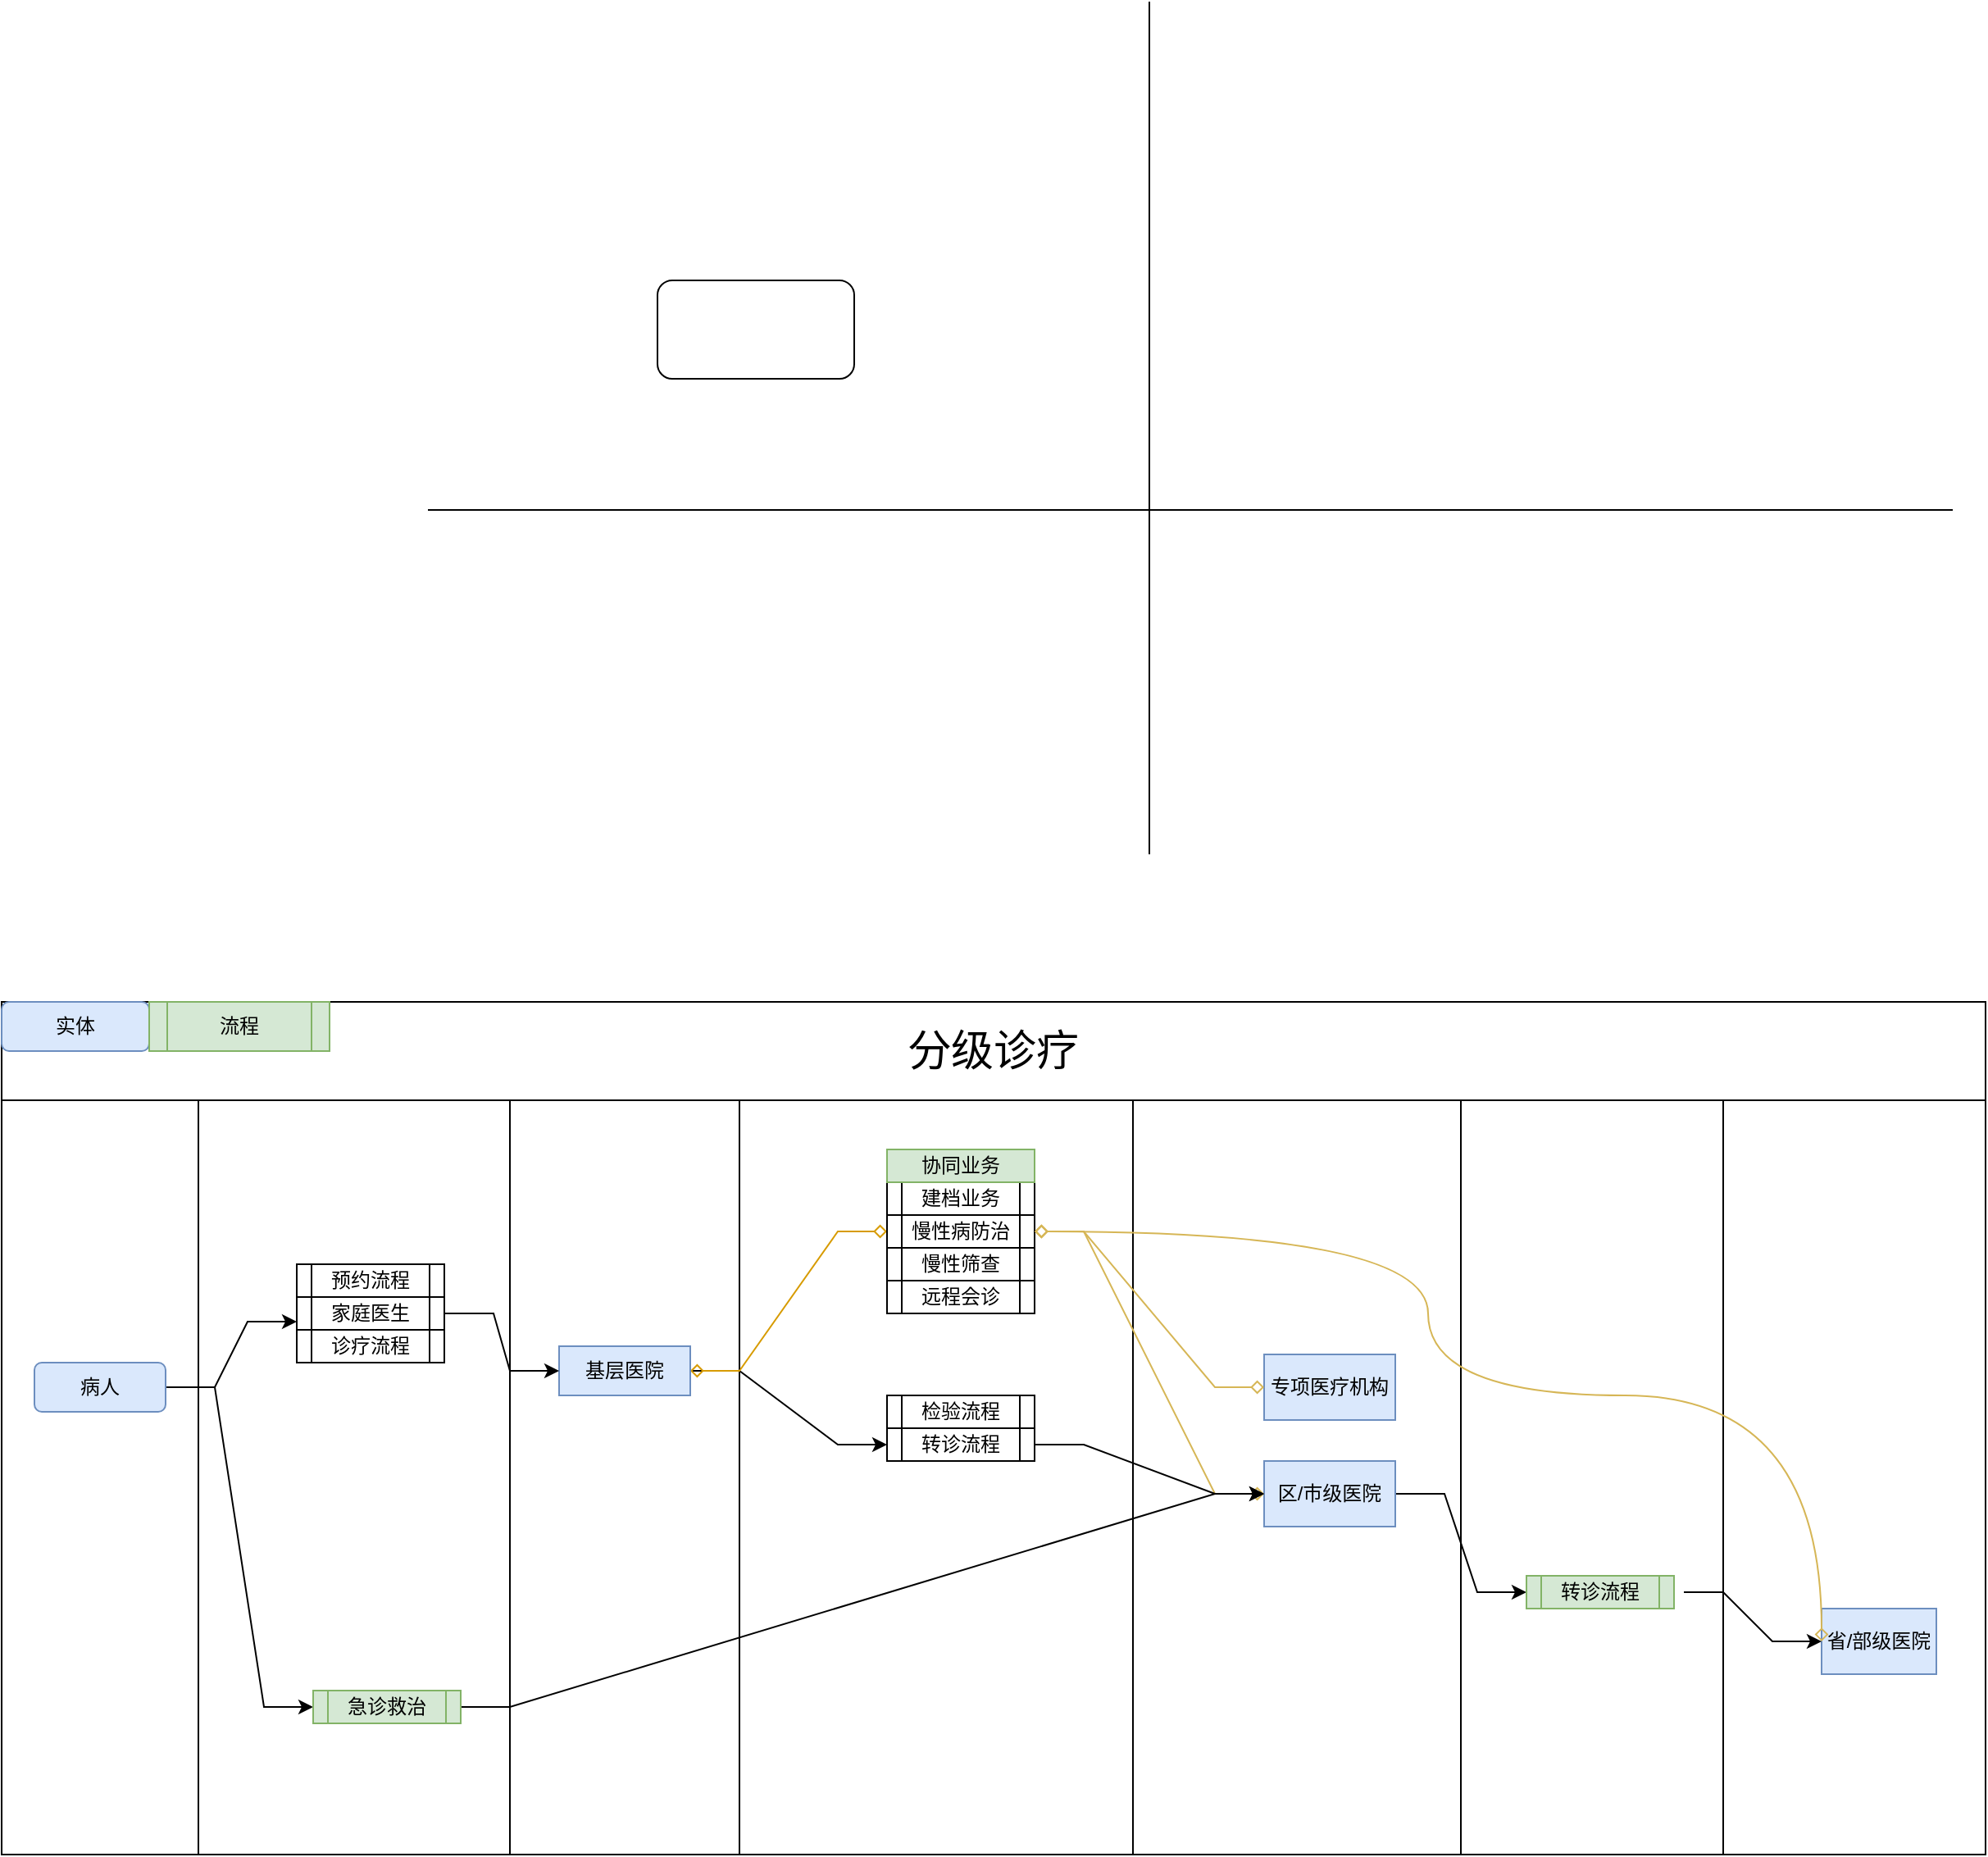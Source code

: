 <mxfile version="12.6.5" type="github" pages="2">
  <diagram id="prtHgNgQTEPvFCAcTncT" name="流程图">
    <mxGraphModel dx="1478" dy="380" grid="1" gridSize="10" guides="1" tooltips="1" connect="1" arrows="1" fold="1" page="1" pageScale="1" pageWidth="827" pageHeight="1169" math="0" shadow="0">
      <root>
        <mxCell id="0"/>
        <mxCell id="1" parent="0"/>
        <mxCell id="wKbyVIzsQiCnR4fuRm6c-66" value="" style="rounded=0;whiteSpace=wrap;html=1;" parent="1" vertex="1">
          <mxGeometry x="970" y="670" width="160" height="470" as="geometry"/>
        </mxCell>
        <mxCell id="wKbyVIzsQiCnR4fuRm6c-65" value="" style="rounded=0;whiteSpace=wrap;html=1;" parent="1" vertex="1">
          <mxGeometry x="810" y="670" width="160" height="470" as="geometry"/>
        </mxCell>
        <mxCell id="wKbyVIzsQiCnR4fuRm6c-64" value="" style="rounded=0;whiteSpace=wrap;html=1;" parent="1" vertex="1">
          <mxGeometry x="610" y="670" width="200" height="470" as="geometry"/>
        </mxCell>
        <mxCell id="wKbyVIzsQiCnR4fuRm6c-63" value="" style="rounded=0;whiteSpace=wrap;html=1;" parent="1" vertex="1">
          <mxGeometry x="370" y="670" width="240" height="470" as="geometry"/>
        </mxCell>
        <mxCell id="wKbyVIzsQiCnR4fuRm6c-62" value="" style="rounded=0;whiteSpace=wrap;html=1;" parent="1" vertex="1">
          <mxGeometry x="230" y="670" width="140" height="470" as="geometry"/>
        </mxCell>
        <mxCell id="wKbyVIzsQiCnR4fuRm6c-61" value="" style="rounded=0;whiteSpace=wrap;html=1;" parent="1" vertex="1">
          <mxGeometry x="40" y="670" width="190" height="470" as="geometry"/>
        </mxCell>
        <mxCell id="wKbyVIzsQiCnR4fuRm6c-60" value="" style="rounded=0;whiteSpace=wrap;html=1;" parent="1" vertex="1">
          <mxGeometry x="-80" y="670" width="120" height="470" as="geometry"/>
        </mxCell>
        <mxCell id="wKbyVIzsQiCnR4fuRm6c-18" style="edgeStyle=entityRelationEdgeStyle;rounded=0;orthogonalLoop=1;jettySize=auto;html=1;exitX=1;exitY=0.5;exitDx=0;exitDy=0;endSize=6;entryX=0;entryY=0.75;entryDx=0;entryDy=0;" parent="1" source="wKbyVIzsQiCnR4fuRm6c-2" target="wKbyVIzsQiCnR4fuRm6c-23" edge="1">
          <mxGeometry relative="1" as="geometry">
            <mxPoint x="98" y="788" as="targetPoint"/>
          </mxGeometry>
        </mxCell>
        <mxCell id="wKbyVIzsQiCnR4fuRm6c-49" style="edgeStyle=entityRelationEdgeStyle;rounded=0;comic=0;orthogonalLoop=1;jettySize=auto;html=1;entryX=0;entryY=0.5;entryDx=0;entryDy=0;startArrow=none;startFill=0;sourcePerimeterSpacing=6;endSize=6;targetPerimeterSpacing=6;strokeColor=#000000;" parent="1" source="wKbyVIzsQiCnR4fuRm6c-2" target="wKbyVIzsQiCnR4fuRm6c-48" edge="1">
          <mxGeometry relative="1" as="geometry"/>
        </mxCell>
        <mxCell id="wKbyVIzsQiCnR4fuRm6c-2" value="病人" style="rounded=1;whiteSpace=wrap;html=1;fillColor=#dae8fc;strokeColor=#6c8ebf;" parent="1" vertex="1">
          <mxGeometry x="-60" y="840" width="80" height="30" as="geometry"/>
        </mxCell>
        <mxCell id="wKbyVIzsQiCnR4fuRm6c-11" style="edgeStyle=entityRelationEdgeStyle;rounded=0;orthogonalLoop=1;jettySize=auto;html=1;entryX=0;entryY=0.5;entryDx=0;entryDy=0;" parent="1" source="wKbyVIzsQiCnR4fuRm6c-3" target="wKbyVIzsQiCnR4fuRm6c-41" edge="1">
          <mxGeometry relative="1" as="geometry"/>
        </mxCell>
        <mxCell id="wKbyVIzsQiCnR4fuRm6c-14" style="edgeStyle=entityRelationEdgeStyle;rounded=0;orthogonalLoop=1;jettySize=auto;html=1;entryX=0;entryY=0.5;entryDx=0;entryDy=0;fillColor=#ffe6cc;strokeColor=#d79b00;startArrow=diamond;startFill=0;endArrow=diamond;endFill=0;" parent="1" source="wKbyVIzsQiCnR4fuRm6c-3" target="wKbyVIzsQiCnR4fuRm6c-44" edge="1">
          <mxGeometry relative="1" as="geometry">
            <mxPoint x="440" y="780" as="targetPoint"/>
          </mxGeometry>
        </mxCell>
        <mxCell id="wKbyVIzsQiCnR4fuRm6c-3" value="基层医院" style="rounded=0;whiteSpace=wrap;html=1;fillColor=#dae8fc;strokeColor=#6c8ebf;" parent="1" vertex="1">
          <mxGeometry x="260" y="830" width="80" height="30" as="geometry"/>
        </mxCell>
        <mxCell id="wKbyVIzsQiCnR4fuRm6c-53" style="edgeStyle=entityRelationEdgeStyle;rounded=0;comic=0;orthogonalLoop=1;jettySize=auto;html=1;entryX=0;entryY=0.5;entryDx=0;entryDy=0;startArrow=none;startFill=0;sourcePerimeterSpacing=6;endSize=6;targetPerimeterSpacing=6;strokeColor=#000000;exitX=1;exitY=0.5;exitDx=0;exitDy=0;" parent="1" source="wKbyVIzsQiCnR4fuRm6c-5" target="wKbyVIzsQiCnR4fuRm6c-52" edge="1">
          <mxGeometry relative="1" as="geometry"/>
        </mxCell>
        <mxCell id="wKbyVIzsQiCnR4fuRm6c-5" value="区/市级医院" style="rounded=0;whiteSpace=wrap;html=1;fillColor=#dae8fc;strokeColor=#6c8ebf;" parent="1" vertex="1">
          <mxGeometry x="690" y="900" width="80" height="40" as="geometry"/>
        </mxCell>
        <mxCell id="wKbyVIzsQiCnR4fuRm6c-7" value="省/部级医院" style="rounded=0;whiteSpace=wrap;html=1;fillColor=#dae8fc;strokeColor=#6c8ebf;" parent="1" vertex="1">
          <mxGeometry x="1030" y="990" width="70" height="40" as="geometry"/>
        </mxCell>
        <mxCell id="wKbyVIzsQiCnR4fuRm6c-9" value="专项医疗机构" style="rounded=0;whiteSpace=wrap;html=1;fillColor=#dae8fc;strokeColor=#6c8ebf;" parent="1" vertex="1">
          <mxGeometry x="690" y="835" width="80" height="40" as="geometry"/>
        </mxCell>
        <mxCell id="wKbyVIzsQiCnR4fuRm6c-47" style="edgeStyle=entityRelationEdgeStyle;rounded=0;orthogonalLoop=1;jettySize=auto;html=1;entryX=0;entryY=0.5;entryDx=0;entryDy=0;endSize=6;strokeColor=#d6b656;targetPerimeterSpacing=6;sourcePerimeterSpacing=6;comic=0;startArrow=diamond;startFill=0;fillColor=#fff2cc;endArrow=diamond;endFill=0;" parent="1" target="wKbyVIzsQiCnR4fuRm6c-5" edge="1">
          <mxGeometry relative="1" as="geometry">
            <mxPoint x="550" y="760" as="sourcePoint"/>
          </mxGeometry>
        </mxCell>
        <mxCell id="wKbyVIzsQiCnR4fuRm6c-16" style="edgeStyle=entityRelationEdgeStyle;rounded=0;orthogonalLoop=1;jettySize=auto;html=1;endSize=6;exitX=1;exitY=0.5;exitDx=0;exitDy=0;" parent="1" source="wKbyVIzsQiCnR4fuRm6c-41" target="wKbyVIzsQiCnR4fuRm6c-5" edge="1">
          <mxGeometry relative="1" as="geometry"/>
        </mxCell>
        <mxCell id="wKbyVIzsQiCnR4fuRm6c-15" value="&lt;span style=&quot;white-space: normal&quot;&gt;检验流程&lt;/span&gt;&lt;br style=&quot;white-space: normal&quot;&gt;" style="shape=process;whiteSpace=wrap;html=1;backgroundOutline=1;" parent="1" vertex="1">
          <mxGeometry x="460" y="860" width="90" height="20" as="geometry"/>
        </mxCell>
        <mxCell id="wKbyVIzsQiCnR4fuRm6c-19" style="edgeStyle=entityRelationEdgeStyle;rounded=0;orthogonalLoop=1;jettySize=auto;html=1;entryX=0;entryY=0.5;entryDx=0;entryDy=0;endSize=6;exitX=1;exitY=0.5;exitDx=0;exitDy=0;" parent="1" source="wKbyVIzsQiCnR4fuRm6c-23" target="wKbyVIzsQiCnR4fuRm6c-3" edge="1">
          <mxGeometry relative="1" as="geometry">
            <mxPoint x="190" y="790" as="sourcePoint"/>
          </mxGeometry>
        </mxCell>
        <mxCell id="wKbyVIzsQiCnR4fuRm6c-22" value="预约流程&lt;br&gt;" style="shape=process;whiteSpace=wrap;html=1;backgroundOutline=1;" parent="1" vertex="1">
          <mxGeometry x="100" y="780" width="90" height="20" as="geometry"/>
        </mxCell>
        <mxCell id="wKbyVIzsQiCnR4fuRm6c-23" value="家庭医生" style="shape=process;whiteSpace=wrap;html=1;backgroundOutline=1;" parent="1" vertex="1">
          <mxGeometry x="100" y="800" width="90" height="20" as="geometry"/>
        </mxCell>
        <mxCell id="wKbyVIzsQiCnR4fuRm6c-24" value="诊疗流程" style="shape=process;whiteSpace=wrap;html=1;backgroundOutline=1;" parent="1" vertex="1">
          <mxGeometry x="100" y="820" width="90" height="20" as="geometry"/>
        </mxCell>
        <mxCell id="wKbyVIzsQiCnR4fuRm6c-25" value="建档业务" style="shape=process;whiteSpace=wrap;html=1;backgroundOutline=1;" parent="1" vertex="1">
          <mxGeometry x="460" y="730" width="90" height="20" as="geometry"/>
        </mxCell>
        <mxCell id="wKbyVIzsQiCnR4fuRm6c-29" value="远程会诊" style="shape=process;whiteSpace=wrap;html=1;backgroundOutline=1;" parent="1" vertex="1">
          <mxGeometry x="460" y="790" width="90" height="20" as="geometry"/>
        </mxCell>
        <mxCell id="wKbyVIzsQiCnR4fuRm6c-41" value="转诊流程" style="shape=process;whiteSpace=wrap;html=1;backgroundOutline=1;" parent="1" vertex="1">
          <mxGeometry x="460" y="880" width="90" height="20" as="geometry"/>
        </mxCell>
        <mxCell id="wKbyVIzsQiCnR4fuRm6c-44" value="慢性病防治" style="shape=process;whiteSpace=wrap;html=1;backgroundOutline=1;" parent="1" vertex="1">
          <mxGeometry x="460" y="750" width="90" height="20" as="geometry"/>
        </mxCell>
        <mxCell id="wKbyVIzsQiCnR4fuRm6c-45" value="慢性筛查" style="shape=process;whiteSpace=wrap;html=1;backgroundOutline=1;" parent="1" vertex="1">
          <mxGeometry x="460" y="770" width="90" height="20" as="geometry"/>
        </mxCell>
        <mxCell id="wKbyVIzsQiCnR4fuRm6c-50" style="edgeStyle=entityRelationEdgeStyle;rounded=0;comic=0;orthogonalLoop=1;jettySize=auto;html=1;entryX=0;entryY=0.5;entryDx=0;entryDy=0;startArrow=none;startFill=0;sourcePerimeterSpacing=6;endSize=6;targetPerimeterSpacing=6;strokeColor=#000000;exitX=1;exitY=0.5;exitDx=0;exitDy=0;" parent="1" source="wKbyVIzsQiCnR4fuRm6c-48" target="wKbyVIzsQiCnR4fuRm6c-5" edge="1">
          <mxGeometry relative="1" as="geometry"/>
        </mxCell>
        <mxCell id="wKbyVIzsQiCnR4fuRm6c-48" value="急诊救治" style="shape=process;whiteSpace=wrap;html=1;backgroundOutline=1;fillColor=#d5e8d4;strokeColor=#82b366;" parent="1" vertex="1">
          <mxGeometry x="110" y="1040" width="90" height="20" as="geometry"/>
        </mxCell>
        <mxCell id="wKbyVIzsQiCnR4fuRm6c-51" style="edgeStyle=entityRelationEdgeStyle;rounded=0;orthogonalLoop=1;jettySize=auto;html=1;entryX=0;entryY=0.5;entryDx=0;entryDy=0;endSize=6;strokeColor=#d6b656;targetPerimeterSpacing=6;sourcePerimeterSpacing=6;comic=0;startArrow=diamond;startFill=0;fillColor=#fff2cc;exitX=1;exitY=0.5;exitDx=0;exitDy=0;endArrow=diamond;endFill=0;" parent="1" source="wKbyVIzsQiCnR4fuRm6c-44" target="wKbyVIzsQiCnR4fuRm6c-9" edge="1">
          <mxGeometry relative="1" as="geometry">
            <mxPoint x="560" y="760" as="sourcePoint"/>
            <mxPoint x="705" y="930" as="targetPoint"/>
          </mxGeometry>
        </mxCell>
        <mxCell id="wKbyVIzsQiCnR4fuRm6c-54" style="edgeStyle=entityRelationEdgeStyle;rounded=0;comic=0;orthogonalLoop=1;jettySize=auto;html=1;entryX=0;entryY=0.5;entryDx=0;entryDy=0;startArrow=none;startFill=0;sourcePerimeterSpacing=6;endSize=6;targetPerimeterSpacing=6;strokeColor=#000000;" parent="1" source="wKbyVIzsQiCnR4fuRm6c-52" target="wKbyVIzsQiCnR4fuRm6c-7" edge="1">
          <mxGeometry relative="1" as="geometry"/>
        </mxCell>
        <mxCell id="wKbyVIzsQiCnR4fuRm6c-52" value="转诊流程" style="shape=process;whiteSpace=wrap;html=1;backgroundOutline=1;fillColor=#d5e8d4;strokeColor=#82b366;" parent="1" vertex="1">
          <mxGeometry x="850.0" y="970" width="90" height="20" as="geometry"/>
        </mxCell>
        <mxCell id="wKbyVIzsQiCnR4fuRm6c-55" value="协同业务" style="rounded=0;whiteSpace=wrap;html=1;fillColor=#d5e8d4;strokeColor=#82b366;" parent="1" vertex="1">
          <mxGeometry x="460" y="710" width="90" height="20" as="geometry"/>
        </mxCell>
        <mxCell id="wKbyVIzsQiCnR4fuRm6c-67" style="edgeStyle=orthogonalEdgeStyle;rounded=0;orthogonalLoop=1;jettySize=auto;html=1;entryX=0;entryY=0.5;entryDx=0;entryDy=0;endSize=6;strokeColor=#d6b656;targetPerimeterSpacing=6;sourcePerimeterSpacing=6;comic=0;startArrow=diamond;startFill=0;fillColor=#fff2cc;exitX=1;exitY=0.5;exitDx=0;exitDy=0;endArrow=diamond;endFill=0;elbow=vertical;curved=1;" parent="1" source="wKbyVIzsQiCnR4fuRm6c-44" target="wKbyVIzsQiCnR4fuRm6c-7" edge="1">
          <mxGeometry relative="1" as="geometry">
            <mxPoint x="560" y="770" as="sourcePoint"/>
            <mxPoint x="700" y="865" as="targetPoint"/>
            <Array as="points">
              <mxPoint x="790" y="760"/>
              <mxPoint x="790" y="860"/>
              <mxPoint x="1030" y="860"/>
            </Array>
          </mxGeometry>
        </mxCell>
        <mxCell id="oGly3HQriLXUBdCXG-YW-2" value="&lt;font style=&quot;font-size: 26px&quot;&gt;分级诊疗&lt;/font&gt;" style="rounded=0;whiteSpace=wrap;html=1;" parent="1" vertex="1">
          <mxGeometry x="-80" y="620" width="1210" height="60" as="geometry"/>
        </mxCell>
        <mxCell id="oGly3HQriLXUBdCXG-YW-3" value="实体" style="rounded=1;whiteSpace=wrap;html=1;fillColor=#dae8fc;strokeColor=#6c8ebf;" parent="1" vertex="1">
          <mxGeometry x="-80" y="620" width="90" height="30" as="geometry"/>
        </mxCell>
        <mxCell id="oGly3HQriLXUBdCXG-YW-4" value="流程" style="shape=process;whiteSpace=wrap;html=1;backgroundOutline=1;fillColor=#d5e8d4;strokeColor=#82b366;" parent="1" vertex="1">
          <mxGeometry x="10" y="620" width="110" height="30" as="geometry"/>
        </mxCell>
        <mxCell id="oGly3HQriLXUBdCXG-YW-6" value="" style="endArrow=none;html=1;" parent="1" edge="1">
          <mxGeometry width="50" height="50" relative="1" as="geometry">
            <mxPoint x="180" y="320" as="sourcePoint"/>
            <mxPoint x="1110" y="320" as="targetPoint"/>
          </mxGeometry>
        </mxCell>
        <mxCell id="oGly3HQriLXUBdCXG-YW-7" value="" style="endArrow=none;html=1;" parent="1" edge="1">
          <mxGeometry width="50" height="50" relative="1" as="geometry">
            <mxPoint x="620" y="530" as="sourcePoint"/>
            <mxPoint x="620" y="10" as="targetPoint"/>
          </mxGeometry>
        </mxCell>
        <mxCell id="oGly3HQriLXUBdCXG-YW-8" value="" style="rounded=1;whiteSpace=wrap;html=1;" parent="1" vertex="1">
          <mxGeometry x="320" y="180" width="120" height="60" as="geometry"/>
        </mxCell>
      </root>
    </mxGraphModel>
  </diagram>
  <diagram id="vnLtnP6AXCgvTba3pYJE" name="数据规范梳理">
    <mxGraphModel dx="2251" dy="714" grid="1" gridSize="10" guides="1" tooltips="1" connect="1" arrows="1" fold="1" page="1" pageScale="1" pageWidth="827" pageHeight="1169" math="0" shadow="0">
      <root>
        <mxCell id="KogLLJCcUKu03Zdxu1c2-0"/>
        <mxCell id="KogLLJCcUKu03Zdxu1c2-1" parent="KogLLJCcUKu03Zdxu1c2-0"/>
        <mxCell id="QynRcSKPo6_Hihe-5Z06-57" value="" style="rounded=0;whiteSpace=wrap;html=1;" vertex="1" parent="KogLLJCcUKu03Zdxu1c2-1">
          <mxGeometry x="530" y="10" width="2260" height="630" as="geometry"/>
        </mxCell>
        <mxCell id="QynRcSKPo6_Hihe-5Z06-108" style="edgeStyle=orthogonalEdgeStyle;rounded=0;orthogonalLoop=1;jettySize=auto;html=1;entryX=0.5;entryY=1;entryDx=0;entryDy=0;startArrow=none;startFill=0;endArrow=classic;endFill=1;exitX=0;exitY=0.5;exitDx=0;exitDy=0;" edge="1" parent="KogLLJCcUKu03Zdxu1c2-1" source="QynRcSKPo6_Hihe-5Z06-103" target="QynRcSKPo6_Hihe-5Z06-55">
          <mxGeometry relative="1" as="geometry">
            <Array as="points">
              <mxPoint x="515" y="939"/>
            </Array>
          </mxGeometry>
        </mxCell>
        <mxCell id="QynRcSKPo6_Hihe-5Z06-103" value="" style="rounded=0;whiteSpace=wrap;html=1;" vertex="1" parent="KogLLJCcUKu03Zdxu1c2-1">
          <mxGeometry x="760" y="709" width="1260" height="461" as="geometry"/>
        </mxCell>
        <mxCell id="TMiB85IYn3Cq02z53IZ_-5" value="" style="rounded=0;whiteSpace=wrap;html=1;fillColor=#ffcccc;strokeColor=#36393d;" parent="KogLLJCcUKu03Zdxu1c2-1" vertex="1">
          <mxGeometry x="1633.32" y="237.5" width="205" height="375" as="geometry"/>
        </mxCell>
        <mxCell id="TMiB85IYn3Cq02z53IZ_-2" value="" style="rounded=0;whiteSpace=wrap;html=1;fillColor=#ffcc99;strokeColor=#36393d;" parent="KogLLJCcUKu03Zdxu1c2-1" vertex="1">
          <mxGeometry x="28.29" y="155" width="471.71" height="486.25" as="geometry"/>
        </mxCell>
        <mxCell id="QynRcSKPo6_Hihe-5Z06-105" style="edgeStyle=entityRelationEdgeStyle;rounded=0;orthogonalLoop=1;jettySize=auto;html=1;entryX=0;entryY=0;entryDx=0;entryDy=52;entryPerimeter=0;startArrow=none;startFill=0;endArrow=classic;endFill=1;" edge="1" parent="KogLLJCcUKu03Zdxu1c2-1" source="KogLLJCcUKu03Zdxu1c2-2" target="8esMmhj8SaBt95nu7NH5-12">
          <mxGeometry relative="1" as="geometry"/>
        </mxCell>
        <mxCell id="QynRcSKPo6_Hihe-5Z06-106" style="edgeStyle=entityRelationEdgeStyle;rounded=0;orthogonalLoop=1;jettySize=auto;html=1;entryX=0;entryY=0;entryDx=0;entryDy=71;entryPerimeter=0;startArrow=none;startFill=0;endArrow=classic;endFill=1;" edge="1" parent="KogLLJCcUKu03Zdxu1c2-1" source="KogLLJCcUKu03Zdxu1c2-2" target="8esMmhj8SaBt95nu7NH5-15">
          <mxGeometry relative="1" as="geometry"/>
        </mxCell>
        <mxCell id="KogLLJCcUKu03Zdxu1c2-2" value="&lt;font style=&quot;font-size: 18px&quot;&gt;卫生信息共享编制规范&lt;br&gt;&lt;span style=&quot;text-align: left ; white-space: nowrap&quot;&gt;WS/T 482 - 2016&lt;/span&gt;&lt;/font&gt;" style="rounded=0;whiteSpace=wrap;html=1;fillColor=#ffcc99;strokeColor=#36393d;" parent="KogLLJCcUKu03Zdxu1c2-1" vertex="1">
          <mxGeometry x="1430" y="370" width="150" height="82.5" as="geometry"/>
        </mxCell>
        <mxCell id="8esMmhj8SaBt95nu7NH5-0" value="卫生信息数据元标准化规则&lt;br&gt;&lt;br&gt;WS/T 303-2009&lt;br&gt;" style="rounded=0;whiteSpace=wrap;html=1;fillColor=#cdeb8b;strokeColor=#36393d;" parent="KogLLJCcUKu03Zdxu1c2-1" vertex="1">
          <mxGeometry x="70" y="326.25" width="150" height="80" as="geometry"/>
        </mxCell>
        <mxCell id="8esMmhj8SaBt95nu7NH5-3" value="卫生信息数据模式描述指南&lt;br&gt;&lt;br&gt;WS/T 304-2009&lt;br&gt;" style="rounded=0;whiteSpace=wrap;html=1;fillColor=#cdeb8b;strokeColor=#36393d;" parent="KogLLJCcUKu03Zdxu1c2-1" vertex="1">
          <mxGeometry x="70" y="526.25" width="150" height="80" as="geometry"/>
        </mxCell>
        <mxCell id="8esMmhj8SaBt95nu7NH5-4" value="卫生信息数据集元数据规范&lt;br&gt;&lt;br&gt;WS/T 305-2009" style="rounded=0;whiteSpace=wrap;html=1;fillColor=#cdeb8b;strokeColor=#36393d;" parent="KogLLJCcUKu03Zdxu1c2-1" vertex="1">
          <mxGeometry x="70" y="223.75" width="147.5" height="80" as="geometry"/>
        </mxCell>
        <mxCell id="t-dbLPMyQyexl6xu1qoX-2" style="edgeStyle=entityRelationEdgeStyle;rounded=0;orthogonalLoop=1;jettySize=auto;html=1;" parent="KogLLJCcUKu03Zdxu1c2-1" source="8esMmhj8SaBt95nu7NH5-7" target="eCRVZmUIHYqlQB4n_LCs-17" edge="1">
          <mxGeometry relative="1" as="geometry"/>
        </mxCell>
        <mxCell id="t-dbLPMyQyexl6xu1qoX-3" style="edgeStyle=entityRelationEdgeStyle;rounded=0;orthogonalLoop=1;jettySize=auto;html=1;entryX=0;entryY=0;entryDx=0;entryDy=52;entryPerimeter=0;" parent="KogLLJCcUKu03Zdxu1c2-1" source="8esMmhj8SaBt95nu7NH5-7" target="eCRVZmUIHYqlQB4n_LCs-16" edge="1">
          <mxGeometry relative="1" as="geometry"/>
        </mxCell>
        <mxCell id="t-dbLPMyQyexl6xu1qoX-4" style="edgeStyle=entityRelationEdgeStyle;rounded=0;orthogonalLoop=1;jettySize=auto;html=1;entryX=0;entryY=0;entryDx=0;entryDy=52;entryPerimeter=0;" parent="KogLLJCcUKu03Zdxu1c2-1" source="8esMmhj8SaBt95nu7NH5-7" target="eCRVZmUIHYqlQB4n_LCs-15" edge="1">
          <mxGeometry relative="1" as="geometry"/>
        </mxCell>
        <mxCell id="t-dbLPMyQyexl6xu1qoX-5" style="edgeStyle=entityRelationEdgeStyle;rounded=0;orthogonalLoop=1;jettySize=auto;html=1;entryX=0;entryY=0;entryDx=0;entryDy=52;entryPerimeter=0;" parent="KogLLJCcUKu03Zdxu1c2-1" source="8esMmhj8SaBt95nu7NH5-7" target="eCRVZmUIHYqlQB4n_LCs-14" edge="1">
          <mxGeometry relative="1" as="geometry"/>
        </mxCell>
        <mxCell id="t-dbLPMyQyexl6xu1qoX-7" style="edgeStyle=entityRelationEdgeStyle;rounded=0;orthogonalLoop=1;jettySize=auto;html=1;entryX=0;entryY=0;entryDx=0;entryDy=52;entryPerimeter=0;" parent="KogLLJCcUKu03Zdxu1c2-1" source="8esMmhj8SaBt95nu7NH5-7" target="8esMmhj8SaBt95nu7NH5-14" edge="1">
          <mxGeometry relative="1" as="geometry"/>
        </mxCell>
        <mxCell id="t-dbLPMyQyexl6xu1qoX-8" style="edgeStyle=entityRelationEdgeStyle;rounded=0;orthogonalLoop=1;jettySize=auto;html=1;entryX=0;entryY=0;entryDx=0;entryDy=52;entryPerimeter=0;" parent="KogLLJCcUKu03Zdxu1c2-1" source="8esMmhj8SaBt95nu7NH5-7" target="8esMmhj8SaBt95nu7NH5-13" edge="1">
          <mxGeometry relative="1" as="geometry"/>
        </mxCell>
        <mxCell id="t-dbLPMyQyexl6xu1qoX-9" style="edgeStyle=entityRelationEdgeStyle;rounded=0;orthogonalLoop=1;jettySize=auto;html=1;entryX=0;entryY=0;entryDx=0;entryDy=52;entryPerimeter=0;" parent="KogLLJCcUKu03Zdxu1c2-1" source="8esMmhj8SaBt95nu7NH5-7" target="eCRVZmUIHYqlQB4n_LCs-19" edge="1">
          <mxGeometry relative="1" as="geometry"/>
        </mxCell>
        <mxCell id="QynRcSKPo6_Hihe-5Z06-92" style="edgeStyle=entityRelationEdgeStyle;rounded=0;orthogonalLoop=1;jettySize=auto;html=1;" edge="1" parent="KogLLJCcUKu03Zdxu1c2-1" source="8esMmhj8SaBt95nu7NH5-7" target="eCRVZmUIHYqlQB4n_LCs-18">
          <mxGeometry relative="1" as="geometry"/>
        </mxCell>
        <mxCell id="8esMmhj8SaBt95nu7NH5-7" value="卫生信息基本数据集编制规范&lt;br&gt;&lt;br&gt;WS 370-2012" style="rounded=0;whiteSpace=wrap;html=1;fillColor=#cce5ff;strokeColor=#36393d;" parent="KogLLJCcUKu03Zdxu1c2-1" vertex="1">
          <mxGeometry x="337.29" y="350" width="150" height="70" as="geometry"/>
        </mxCell>
        <mxCell id="8esMmhj8SaBt95nu7NH5-10" value="卫生信息数据元值域代码&lt;br&gt;&lt;br&gt;WS364.*-2011" style="shape=folder;fontStyle=1;spacingTop=10;tabWidth=40;tabHeight=14;tabPosition=left;html=1;fillColor=#60a917;strokeColor=#2D7600;fontColor=#ffffff;" parent="KogLLJCcUKu03Zdxu1c2-1" vertex="1">
          <mxGeometry x="337.29" y="260" width="150" height="70" as="geometry"/>
        </mxCell>
        <mxCell id="8esMmhj8SaBt95nu7NH5-11" value="卫生信息数据元目录&lt;br&gt;&lt;br&gt;WS363.*-2011" style="shape=folder;fontStyle=1;spacingTop=10;tabWidth=40;tabHeight=14;tabPosition=left;html=1;fillColor=#60a917;strokeColor=#2D7600;fontColor=#ffffff;" parent="KogLLJCcUKu03Zdxu1c2-1" vertex="1">
          <mxGeometry x="337.29" y="436.25" width="150" height="70" as="geometry"/>
        </mxCell>
        <mxCell id="8esMmhj8SaBt95nu7NH5-12" value="&lt;font style=&quot;font-size: 17px&quot;&gt;健康档案共享文档&lt;br&gt;WS/T 483.*-2016&lt;/font&gt;" style="shape=folder;fontStyle=1;spacingTop=10;tabWidth=40;tabHeight=14;tabPosition=left;html=1;fillColor=#008a00;strokeColor=#005700;fontColor=#ffffff;" parent="KogLLJCcUKu03Zdxu1c2-1" vertex="1">
          <mxGeometry x="1660.82" y="262.5" width="150" height="90" as="geometry"/>
        </mxCell>
        <mxCell id="8esMmhj8SaBt95nu7NH5-13" value="妇女保健基本数据集&lt;br&gt;WS 377.*-2013" style="shape=folder;fontStyle=1;spacingTop=10;tabWidth=40;tabHeight=14;tabPosition=left;html=1;fillColor=#60a917;strokeColor=#2D7600;fontColor=#ffffff;" parent="KogLLJCcUKu03Zdxu1c2-1" vertex="1">
          <mxGeometry x="880" y="533.75" width="150" height="90" as="geometry"/>
        </mxCell>
        <mxCell id="8esMmhj8SaBt95nu7NH5-14" value="儿童保健基本数据集&lt;br&gt;WS 376.*-2013" style="shape=folder;fontStyle=1;spacingTop=10;tabWidth=40;tabHeight=14;tabPosition=left;html=1;fillColor=#60a917;strokeColor=#2D7600;fontColor=#ffffff;" parent="KogLLJCcUKu03Zdxu1c2-1" vertex="1">
          <mxGeometry x="880" y="433.75" width="150" height="90" as="geometry"/>
        </mxCell>
        <mxCell id="8esMmhj8SaBt95nu7NH5-15" value="电子病历共享档案共享文档&lt;br&gt;WS/T 500.*-2016" style="shape=folder;fontStyle=1;spacingTop=10;tabWidth=40;tabHeight=14;tabPosition=left;html=1;fillColor=#008a00;strokeColor=#005700;fontColor=#ffffff;" parent="KogLLJCcUKu03Zdxu1c2-1" vertex="1">
          <mxGeometry x="1660.82" y="477.5" width="150" height="90" as="geometry"/>
        </mxCell>
        <mxCell id="8esMmhj8SaBt95nu7NH5-16" value="" style="shape=flexArrow;endArrow=classic;html=1;" parent="KogLLJCcUKu03Zdxu1c2-1" source="QynRcSKPo6_Hihe-5Z06-69" edge="1">
          <mxGeometry width="50" height="50" relative="1" as="geometry">
            <mxPoint y="670" as="sourcePoint"/>
            <mxPoint x="4078.824" y="670" as="targetPoint"/>
          </mxGeometry>
        </mxCell>
        <mxCell id="8esMmhj8SaBt95nu7NH5-17" value="&lt;font style=&quot;font-size: 21px&quot;&gt;&lt;b&gt;2009&lt;/b&gt;&lt;/font&gt;" style="text;html=1;strokeColor=none;fillColor=none;align=center;verticalAlign=middle;whiteSpace=wrap;rounded=0;" parent="KogLLJCcUKu03Zdxu1c2-1" vertex="1">
          <mxGeometry x="110" y="660" width="40" height="20" as="geometry"/>
        </mxCell>
        <mxCell id="8esMmhj8SaBt95nu7NH5-19" value="" style="shape=flexArrow;endArrow=classic;html=1;" parent="KogLLJCcUKu03Zdxu1c2-1" target="8esMmhj8SaBt95nu7NH5-17" edge="1">
          <mxGeometry width="50" height="50" relative="1" as="geometry">
            <mxPoint x="-692.941" y="670" as="sourcePoint"/>
            <mxPoint x="1650" y="670" as="targetPoint"/>
          </mxGeometry>
        </mxCell>
        <mxCell id="eCRVZmUIHYqlQB4n_LCs-0" value="&lt;font style=&quot;font-size: 21px&quot;&gt;&lt;b&gt;2011&lt;/b&gt;&lt;/font&gt;" style="text;html=1;strokeColor=none;fillColor=none;align=center;verticalAlign=middle;whiteSpace=wrap;rounded=0;" parent="KogLLJCcUKu03Zdxu1c2-1" vertex="1">
          <mxGeometry x="385" y="660" width="40" height="20" as="geometry"/>
        </mxCell>
        <mxCell id="eCRVZmUIHYqlQB4n_LCs-1" value="" style="shape=flexArrow;endArrow=classic;html=1;" parent="KogLLJCcUKu03Zdxu1c2-1" source="8esMmhj8SaBt95nu7NH5-17" target="eCRVZmUIHYqlQB4n_LCs-0" edge="1">
          <mxGeometry width="50" height="50" relative="1" as="geometry">
            <mxPoint x="120" y="670" as="sourcePoint"/>
            <mxPoint x="1650" y="670" as="targetPoint"/>
          </mxGeometry>
        </mxCell>
        <mxCell id="eCRVZmUIHYqlQB4n_LCs-2" value="&lt;font style=&quot;font-size: 21px&quot;&gt;&lt;b&gt;2012&lt;/b&gt;&lt;/font&gt;" style="text;html=1;strokeColor=none;fillColor=none;align=center;verticalAlign=middle;whiteSpace=wrap;rounded=0;" parent="KogLLJCcUKu03Zdxu1c2-1" vertex="1">
          <mxGeometry x="600" y="660" width="40" height="20" as="geometry"/>
        </mxCell>
        <mxCell id="eCRVZmUIHYqlQB4n_LCs-3" value="" style="shape=flexArrow;endArrow=classic;html=1;" parent="KogLLJCcUKu03Zdxu1c2-1" source="eCRVZmUIHYqlQB4n_LCs-0" target="eCRVZmUIHYqlQB4n_LCs-2" edge="1">
          <mxGeometry width="50" height="50" relative="1" as="geometry">
            <mxPoint x="425" y="670" as="sourcePoint"/>
            <mxPoint x="1650" y="670" as="targetPoint"/>
          </mxGeometry>
        </mxCell>
        <mxCell id="eCRVZmUIHYqlQB4n_LCs-5" value="&lt;font style=&quot;font-size: 21px&quot;&gt;&lt;b&gt;2013&lt;/b&gt;&lt;/font&gt;" style="text;html=1;strokeColor=none;fillColor=none;align=center;verticalAlign=middle;whiteSpace=wrap;rounded=0;" parent="KogLLJCcUKu03Zdxu1c2-1" vertex="1">
          <mxGeometry x="810" y="660" width="40" height="20" as="geometry"/>
        </mxCell>
        <mxCell id="eCRVZmUIHYqlQB4n_LCs-6" value="" style="shape=flexArrow;endArrow=classic;html=1;" parent="KogLLJCcUKu03Zdxu1c2-1" source="eCRVZmUIHYqlQB4n_LCs-2" target="eCRVZmUIHYqlQB4n_LCs-5" edge="1">
          <mxGeometry width="50" height="50" relative="1" as="geometry">
            <mxPoint x="640" y="670" as="sourcePoint"/>
            <mxPoint x="1650" y="670" as="targetPoint"/>
          </mxGeometry>
        </mxCell>
        <mxCell id="eCRVZmUIHYqlQB4n_LCs-10" value="&lt;font style=&quot;font-size: 21px&quot;&gt;&lt;b&gt;2014&lt;/b&gt;&lt;/font&gt;" style="text;html=1;strokeColor=none;fillColor=none;align=center;verticalAlign=middle;whiteSpace=wrap;rounded=0;" parent="KogLLJCcUKu03Zdxu1c2-1" vertex="1">
          <mxGeometry x="1030" y="660" width="40" height="20" as="geometry"/>
        </mxCell>
        <mxCell id="eCRVZmUIHYqlQB4n_LCs-11" value="" style="shape=flexArrow;endArrow=classic;html=1;" parent="KogLLJCcUKu03Zdxu1c2-1" source="eCRVZmUIHYqlQB4n_LCs-5" target="eCRVZmUIHYqlQB4n_LCs-10" edge="1">
          <mxGeometry width="50" height="50" relative="1" as="geometry">
            <mxPoint x="850" y="670" as="sourcePoint"/>
            <mxPoint x="1650" y="670" as="targetPoint"/>
          </mxGeometry>
        </mxCell>
        <mxCell id="eCRVZmUIHYqlQB4n_LCs-12" value="&lt;font style=&quot;font-size: 21px&quot;&gt;&lt;b&gt;2016&lt;/b&gt;&lt;/font&gt;" style="text;html=1;strokeColor=none;fillColor=none;align=center;verticalAlign=middle;whiteSpace=wrap;rounded=0;" parent="KogLLJCcUKu03Zdxu1c2-1" vertex="1">
          <mxGeometry x="1460" y="660" width="40" height="20" as="geometry"/>
        </mxCell>
        <mxCell id="eCRVZmUIHYqlQB4n_LCs-13" value="" style="shape=flexArrow;endArrow=classic;html=1;" parent="KogLLJCcUKu03Zdxu1c2-1" source="eCRVZmUIHYqlQB4n_LCs-10" target="eCRVZmUIHYqlQB4n_LCs-12" edge="1">
          <mxGeometry width="50" height="50" relative="1" as="geometry">
            <mxPoint x="1050" y="670" as="sourcePoint"/>
            <mxPoint x="1650" y="670" as="targetPoint"/>
          </mxGeometry>
        </mxCell>
        <mxCell id="eCRVZmUIHYqlQB4n_LCs-14" value="疾病控制基本数据集&lt;br&gt;WS 375.*-2012" style="shape=folder;fontStyle=1;spacingTop=10;tabWidth=40;tabHeight=14;tabPosition=left;html=1;fillColor=#60a917;strokeColor=#2D7600;fontColor=#ffffff;" parent="KogLLJCcUKu03Zdxu1c2-1" vertex="1">
          <mxGeometry x="640" y="480" width="150" height="90" as="geometry"/>
        </mxCell>
        <mxCell id="eCRVZmUIHYqlQB4n_LCs-15" value="卫生管理基本数据集&lt;br&gt;WS 37*.*-2012" style="shape=folder;fontStyle=1;spacingTop=10;tabWidth=40;tabHeight=14;tabPosition=left;html=1;fillColor=#60a917;strokeColor=#2D7600;fontColor=#ffffff;" parent="KogLLJCcUKu03Zdxu1c2-1" vertex="1">
          <mxGeometry x="640" y="380" width="150" height="90" as="geometry"/>
        </mxCell>
        <mxCell id="eCRVZmUIHYqlQB4n_LCs-16" value="医疗服务基本数据集&lt;br&gt;WS 375.*-2012" style="shape=folder;fontStyle=1;spacingTop=10;tabWidth=40;tabHeight=14;tabPosition=left;html=1;fillColor=#60a917;strokeColor=#2D7600;fontColor=#ffffff;" parent="KogLLJCcUKu03Zdxu1c2-1" vertex="1">
          <mxGeometry x="640" y="280" width="150" height="90" as="geometry"/>
        </mxCell>
        <mxCell id="eCRVZmUIHYqlQB4n_LCs-17" value="疾病管理基本数据集&lt;br&gt;WS 372.*-2012" style="shape=folder;fontStyle=1;spacingTop=10;tabWidth=40;tabHeight=14;tabPosition=left;html=1;fillColor=#60a917;strokeColor=#2D7600;fontColor=#ffffff;" parent="KogLLJCcUKu03Zdxu1c2-1" vertex="1">
          <mxGeometry x="640" y="180" width="150" height="90" as="geometry"/>
        </mxCell>
        <mxCell id="eCRVZmUIHYqlQB4n_LCs-18" value="基本信息基本数据集 个人信息&lt;br&gt;&lt;br&gt;WS 371-2012" style="rounded=0;whiteSpace=wrap;html=1;fillColor=#60a917;strokeColor=#2D7600;fontColor=#ffffff;" parent="KogLLJCcUKu03Zdxu1c2-1" vertex="1">
          <mxGeometry x="880" y="330" width="150" height="70" as="geometry"/>
        </mxCell>
        <mxCell id="eCRVZmUIHYqlQB4n_LCs-19" value="电子病历基本数据集&lt;br&gt;WS 445.*-2014" style="shape=folder;fontStyle=1;spacingTop=10;tabWidth=40;tabHeight=14;tabPosition=left;html=1;fillColor=#60a917;strokeColor=#2D7600;fontColor=#ffffff;" parent="KogLLJCcUKu03Zdxu1c2-1" vertex="1">
          <mxGeometry x="1280" y="533.75" width="150" height="90" as="geometry"/>
        </mxCell>
        <mxCell id="eCRVZmUIHYqlQB4n_LCs-24" value="&lt;font style=&quot;font-size: 17px&quot;&gt;XML格式的文档管理&lt;/font&gt;" style="text;html=1;strokeColor=#666666;fillColor=#f5f5f5;align=center;verticalAlign=middle;whiteSpace=wrap;rounded=0;fontColor=#333333;" parent="KogLLJCcUKu03Zdxu1c2-1" vertex="1">
          <mxGeometry x="1630" y="380" width="200" height="20" as="geometry"/>
        </mxCell>
        <mxCell id="t-dbLPMyQyexl6xu1qoX-10" value="卫生信息数据集分类与编码规则&lt;br&gt;&lt;br&gt;WS/T 306-2009&lt;br&gt;" style="rounded=0;whiteSpace=wrap;html=1;fillColor=#cdeb8b;strokeColor=#36393d;" parent="KogLLJCcUKu03Zdxu1c2-1" vertex="1">
          <mxGeometry x="70" y="426.25" width="150" height="80" as="geometry"/>
        </mxCell>
        <mxCell id="TMiB85IYn3Cq02z53IZ_-3" value="&lt;font style=&quot;font-size: 26px&quot;&gt;××××数据集：对应数据库的表结构&lt;br&gt;schema，枚举值，数据元编号&lt;br&gt;&lt;/font&gt;" style="text;html=1;strokeColor=none;fillColor=none;align=center;verticalAlign=middle;whiteSpace=wrap;rounded=0;" parent="KogLLJCcUKu03Zdxu1c2-1" vertex="1">
          <mxGeometry x="760" y="155" width="490" height="85" as="geometry"/>
        </mxCell>
        <mxCell id="TMiB85IYn3Cq02z53IZ_-6" value="&lt;font style=&quot;font-size: 20px&quot;&gt;&lt;b&gt;对应WORD，PDF类的报告文件结构&lt;/b&gt;&lt;/font&gt;" style="text;html=1;strokeColor=none;fillColor=none;align=center;verticalAlign=middle;whiteSpace=wrap;rounded=0;" parent="KogLLJCcUKu03Zdxu1c2-1" vertex="1">
          <mxGeometry x="1643.71" y="423.97" width="180" height="20" as="geometry"/>
        </mxCell>
        <mxCell id="QynRcSKPo6_Hihe-5Z06-2" value="" style="edgeStyle=entityRelationEdgeStyle;rounded=0;orthogonalLoop=1;jettySize=auto;html=1;entryX=0;entryY=0.5;entryDx=0;entryDy=0;" edge="1" parent="KogLLJCcUKu03Zdxu1c2-1" source="QynRcSKPo6_Hihe-5Z06-0" target="QynRcSKPo6_Hihe-5Z06-20">
          <mxGeometry relative="1" as="geometry">
            <mxPoint x="240" y="800" as="targetPoint"/>
          </mxGeometry>
        </mxCell>
        <mxCell id="QynRcSKPo6_Hihe-5Z06-19" style="edgeStyle=entityRelationEdgeStyle;rounded=0;orthogonalLoop=1;jettySize=auto;html=1;entryX=0;entryY=0.5;entryDx=0;entryDy=0;" edge="1" parent="KogLLJCcUKu03Zdxu1c2-1" source="QynRcSKPo6_Hihe-5Z06-0" target="QynRcSKPo6_Hihe-5Z06-18">
          <mxGeometry relative="1" as="geometry"/>
        </mxCell>
        <mxCell id="QynRcSKPo6_Hihe-5Z06-0" value="&lt;font style=&quot;font-size: 20px&quot;&gt;组织机构划分&lt;/font&gt;" style="rounded=0;whiteSpace=wrap;html=1;fillColor=#f5f5f5;strokeColor=#666666;fontColor=#333333;" vertex="1" parent="KogLLJCcUKu03Zdxu1c2-1">
          <mxGeometry x="-10" y="840" width="130" height="60" as="geometry"/>
        </mxCell>
        <mxCell id="QynRcSKPo6_Hihe-5Z06-23" style="edgeStyle=entityRelationEdgeStyle;rounded=0;orthogonalLoop=1;jettySize=auto;html=1;entryX=0;entryY=0.5;entryDx=0;entryDy=0;" edge="1" parent="KogLLJCcUKu03Zdxu1c2-1" source="QynRcSKPo6_Hihe-5Z06-4" target="QynRcSKPo6_Hihe-5Z06-72">
          <mxGeometry relative="1" as="geometry">
            <mxPoint x="3410" y="940" as="targetPoint"/>
          </mxGeometry>
        </mxCell>
        <mxCell id="QynRcSKPo6_Hihe-5Z06-25" style="edgeStyle=entityRelationEdgeStyle;rounded=0;orthogonalLoop=1;jettySize=auto;html=1;" edge="1" parent="KogLLJCcUKu03Zdxu1c2-1" source="QynRcSKPo6_Hihe-5Z06-4" target="QynRcSKPo6_Hihe-5Z06-24">
          <mxGeometry relative="1" as="geometry"/>
        </mxCell>
        <mxCell id="QynRcSKPo6_Hihe-5Z06-4" value="&lt;font style=&quot;font-size: 20px&quot;&gt;信息安全与隐私&lt;/font&gt;" style="rounded=0;whiteSpace=wrap;html=1;fillColor=#f5f5f5;strokeColor=#666666;fontColor=#333333;" vertex="1" parent="KogLLJCcUKu03Zdxu1c2-1">
          <mxGeometry x="3170" y="870" width="120" height="60" as="geometry"/>
        </mxCell>
        <mxCell id="QynRcSKPo6_Hihe-5Z06-12" style="edgeStyle=entityRelationEdgeStyle;rounded=0;orthogonalLoop=1;jettySize=auto;html=1;entryX=0;entryY=0.5;entryDx=0;entryDy=0;" edge="1" parent="KogLLJCcUKu03Zdxu1c2-1" source="QynRcSKPo6_Hihe-5Z06-5" target="QynRcSKPo6_Hihe-5Z06-11">
          <mxGeometry relative="1" as="geometry"/>
        </mxCell>
        <mxCell id="QynRcSKPo6_Hihe-5Z06-15" style="edgeStyle=entityRelationEdgeStyle;rounded=0;orthogonalLoop=1;jettySize=auto;html=1;entryX=0;entryY=0.5;entryDx=0;entryDy=0;" edge="1" parent="KogLLJCcUKu03Zdxu1c2-1" source="QynRcSKPo6_Hihe-5Z06-5" target="QynRcSKPo6_Hihe-5Z06-14">
          <mxGeometry relative="1" as="geometry"/>
        </mxCell>
        <mxCell id="QynRcSKPo6_Hihe-5Z06-49" style="edgeStyle=entityRelationEdgeStyle;rounded=0;orthogonalLoop=1;jettySize=auto;html=1;" edge="1" parent="KogLLJCcUKu03Zdxu1c2-1" source="QynRcSKPo6_Hihe-5Z06-5" target="QynRcSKPo6_Hihe-5Z06-48">
          <mxGeometry relative="1" as="geometry"/>
        </mxCell>
        <mxCell id="QynRcSKPo6_Hihe-5Z06-113" style="edgeStyle=entityRelationEdgeStyle;rounded=0;orthogonalLoop=1;jettySize=auto;html=1;startArrow=none;startFill=0;endArrow=classic;endFill=1;strokeColor=#000000;" edge="1" parent="KogLLJCcUKu03Zdxu1c2-1" source="QynRcSKPo6_Hihe-5Z06-5" target="QynRcSKPo6_Hihe-5Z06-112">
          <mxGeometry relative="1" as="geometry"/>
        </mxCell>
        <mxCell id="QynRcSKPo6_Hihe-5Z06-5" value="&lt;font style=&quot;font-size: 20px&quot;&gt;信息平台建设要求&lt;/font&gt;" style="rounded=0;whiteSpace=wrap;html=1;fillColor=#f5f5f5;strokeColor=#666666;fontColor=#333333;" vertex="1" parent="KogLLJCcUKu03Zdxu1c2-1">
          <mxGeometry x="780" y="890" width="130" height="50" as="geometry"/>
        </mxCell>
        <mxCell id="QynRcSKPo6_Hihe-5Z06-11" value="&lt;font style=&quot;font-size: 18px&quot;&gt;WST 447-2014 基于电子病历的医院信息平台技术规范&lt;/font&gt;" style="rounded=1;whiteSpace=wrap;html=1;fillColor=#cdeb8b;strokeColor=#36393d;" vertex="1" parent="KogLLJCcUKu03Zdxu1c2-1">
          <mxGeometry x="993.75" y="832.5" width="152.5" height="67.5" as="geometry"/>
        </mxCell>
        <mxCell id="QynRcSKPo6_Hihe-5Z06-117" style="edgeStyle=entityRelationEdgeStyle;rounded=0;orthogonalLoop=1;jettySize=auto;html=1;entryX=0;entryY=0.5;entryDx=0;entryDy=0;startArrow=none;startFill=0;endArrow=classic;endFill=1;strokeColor=#000000;" edge="1" parent="KogLLJCcUKu03Zdxu1c2-1" source="QynRcSKPo6_Hihe-5Z06-14" target="QynRcSKPo6_Hihe-5Z06-116">
          <mxGeometry relative="1" as="geometry"/>
        </mxCell>
        <mxCell id="QynRcSKPo6_Hihe-5Z06-14" value="&lt;font style=&quot;font-size: 18px&quot;&gt;WST 448-2014 基于居民健康档案的区域卫生信息平台技术规范&amp;nbsp;&lt;/font&gt;" style="rounded=1;whiteSpace=wrap;html=1;fillColor=#cdeb8b;strokeColor=#36393d;" vertex="1" parent="KogLLJCcUKu03Zdxu1c2-1">
          <mxGeometry x="990" y="730" width="160" height="80" as="geometry"/>
        </mxCell>
        <mxCell id="QynRcSKPo6_Hihe-5Z06-18" value="WS 445.17-2017 电子病历基本数据集 第17部分：医疗机构信息" style="rounded=1;whiteSpace=wrap;html=1;fillColor=#cdeb8b;strokeColor=#36393d;" vertex="1" parent="KogLLJCcUKu03Zdxu1c2-1">
          <mxGeometry x="245" y="860" width="140" height="55" as="geometry"/>
        </mxCell>
        <mxCell id="QynRcSKPo6_Hihe-5Z06-20" value="&lt;span style=&quot;white-space: normal&quot;&gt;WS 218-2002 卫生机构（组织）分类与代码&lt;/span&gt;" style="rounded=1;whiteSpace=wrap;html=1;fillColor=#cdeb8b;strokeColor=#36393d;" vertex="1" parent="KogLLJCcUKu03Zdxu1c2-1">
          <mxGeometry x="245" y="780" width="135" height="60" as="geometry"/>
        </mxCell>
        <mxCell id="QynRcSKPo6_Hihe-5Z06-24" value="&lt;font style=&quot;font-size: 12px&quot;&gt;&lt;span style=&quot;font-family: &amp;#34;arial&amp;#34; , sans-serif ; text-align: left ; white-space: normal ; background-color: rgb(255 , 255 , 255)&quot;&gt;卫生系统数字证书&lt;/span&gt;&lt;span style=&quot;font-family: &amp;#34;arial&amp;#34; , sans-serif ; text-align: left ; white-space: normal ; background-color: rgb(255 , 255 , 255)&quot;&gt;服务管理平台接入&lt;/span&gt;&lt;span style=&quot;font-family: &amp;#34;arial&amp;#34; , sans-serif ; text-align: left ; white-space: normal ; background-color: rgb(255 , 255 , 255)&quot;&gt;规范&lt;/span&gt;&lt;span style=&quot;font-family: &amp;#34;arial&amp;#34; , sans-serif ; text-align: left ; white-space: normal ; background-color: rgb(255 , 255 , 255)&quot;&gt;（&lt;/span&gt;&lt;span style=&quot;font-family: &amp;#34;arial&amp;#34; , sans-serif ; text-align: left ; white-space: normal ; background-color: rgb(255 , 255 , 255)&quot;&gt;试行&lt;/span&gt;&lt;span style=&quot;font-family: &amp;#34;arial&amp;#34; , sans-serif ; text-align: left ; white-space: normal ; background-color: rgb(255 , 255 , 255)&quot;&gt;）&lt;/span&gt;&lt;/font&gt;" style="rounded=1;whiteSpace=wrap;html=1;fillColor=#cdeb8b;strokeColor=#36393d;" vertex="1" parent="KogLLJCcUKu03Zdxu1c2-1">
          <mxGeometry x="3390" y="810" width="120" height="60" as="geometry"/>
        </mxCell>
        <mxCell id="QynRcSKPo6_Hihe-5Z06-31" style="edgeStyle=entityRelationEdgeStyle;rounded=0;orthogonalLoop=1;jettySize=auto;html=1;entryX=0;entryY=0.5;entryDx=0;entryDy=0;" edge="1" parent="KogLLJCcUKu03Zdxu1c2-1" source="QynRcSKPo6_Hihe-5Z06-29" target="8esMmhj8SaBt95nu7NH5-0">
          <mxGeometry relative="1" as="geometry"/>
        </mxCell>
        <mxCell id="QynRcSKPo6_Hihe-5Z06-32" style="edgeStyle=entityRelationEdgeStyle;rounded=0;orthogonalLoop=1;jettySize=auto;html=1;entryX=0;entryY=0.5;entryDx=0;entryDy=0;" edge="1" parent="KogLLJCcUKu03Zdxu1c2-1" source="QynRcSKPo6_Hihe-5Z06-29" target="t-dbLPMyQyexl6xu1qoX-10">
          <mxGeometry relative="1" as="geometry"/>
        </mxCell>
        <mxCell id="QynRcSKPo6_Hihe-5Z06-33" style="edgeStyle=entityRelationEdgeStyle;rounded=0;orthogonalLoop=1;jettySize=auto;html=1;entryX=0;entryY=0.5;entryDx=0;entryDy=0;" edge="1" parent="KogLLJCcUKu03Zdxu1c2-1" source="QynRcSKPo6_Hihe-5Z06-29" target="8esMmhj8SaBt95nu7NH5-3">
          <mxGeometry relative="1" as="geometry"/>
        </mxCell>
        <mxCell id="QynRcSKPo6_Hihe-5Z06-34" style="edgeStyle=entityRelationEdgeStyle;rounded=0;orthogonalLoop=1;jettySize=auto;html=1;entryX=0;entryY=0;entryDx=0;entryDy=42;entryPerimeter=0;" edge="1" parent="KogLLJCcUKu03Zdxu1c2-1" source="QynRcSKPo6_Hihe-5Z06-29" target="8esMmhj8SaBt95nu7NH5-10">
          <mxGeometry relative="1" as="geometry"/>
        </mxCell>
        <mxCell id="QynRcSKPo6_Hihe-5Z06-35" style="edgeStyle=entityRelationEdgeStyle;rounded=0;orthogonalLoop=1;jettySize=auto;html=1;entryX=0;entryY=0.5;entryDx=0;entryDy=0;" edge="1" parent="KogLLJCcUKu03Zdxu1c2-1" source="QynRcSKPo6_Hihe-5Z06-29" target="8esMmhj8SaBt95nu7NH5-7">
          <mxGeometry relative="1" as="geometry"/>
        </mxCell>
        <mxCell id="QynRcSKPo6_Hihe-5Z06-36" style="edgeStyle=entityRelationEdgeStyle;rounded=0;orthogonalLoop=1;jettySize=auto;html=1;entryX=0;entryY=0;entryDx=0;entryDy=42;entryPerimeter=0;" edge="1" parent="KogLLJCcUKu03Zdxu1c2-1" source="QynRcSKPo6_Hihe-5Z06-29" target="8esMmhj8SaBt95nu7NH5-11">
          <mxGeometry relative="1" as="geometry"/>
        </mxCell>
        <mxCell id="QynRcSKPo6_Hihe-5Z06-38" style="edgeStyle=entityRelationEdgeStyle;rounded=0;orthogonalLoop=1;jettySize=auto;html=1;entryX=0;entryY=0.5;entryDx=0;entryDy=0;" edge="1" parent="KogLLJCcUKu03Zdxu1c2-1" source="QynRcSKPo6_Hihe-5Z06-29" target="8esMmhj8SaBt95nu7NH5-4">
          <mxGeometry relative="1" as="geometry"/>
        </mxCell>
        <mxCell id="QynRcSKPo6_Hihe-5Z06-29" value="&lt;font style=&quot;font-size: 19px&quot;&gt;信息数据规范&lt;/font&gt;" style="rounded=0;whiteSpace=wrap;html=1;fillColor=#f5f5f5;strokeColor=#666666;fontColor=#333333;" vertex="1" parent="KogLLJCcUKu03Zdxu1c2-1">
          <mxGeometry x="-200" y="400" width="120" height="60" as="geometry"/>
        </mxCell>
        <mxCell id="QynRcSKPo6_Hihe-5Z06-39" value="&lt;font style=&quot;font-size: 20px&quot;&gt;编码与代码的编制规则要求&lt;/font&gt;" style="text;html=1;strokeColor=none;fillColor=none;align=center;verticalAlign=middle;whiteSpace=wrap;rounded=0;" vertex="1" parent="KogLLJCcUKu03Zdxu1c2-1">
          <mxGeometry x="293" y="195" width="157" height="45" as="geometry"/>
        </mxCell>
        <mxCell id="QynRcSKPo6_Hihe-5Z06-42" value="&lt;font style=&quot;font-size: 21px&quot;&gt;&lt;b&gt;2017&lt;/b&gt;&lt;/font&gt;" style="text;html=1;strokeColor=none;fillColor=none;align=center;verticalAlign=middle;whiteSpace=wrap;rounded=0;" vertex="1" parent="KogLLJCcUKu03Zdxu1c2-1">
          <mxGeometry x="1810" y="660" width="40" height="20" as="geometry"/>
        </mxCell>
        <mxCell id="QynRcSKPo6_Hihe-5Z06-43" value="" style="shape=flexArrow;endArrow=classic;html=1;" edge="1" parent="KogLLJCcUKu03Zdxu1c2-1" source="eCRVZmUIHYqlQB4n_LCs-12" target="QynRcSKPo6_Hihe-5Z06-42">
          <mxGeometry width="50" height="50" relative="1" as="geometry">
            <mxPoint x="1370" y="670" as="sourcePoint"/>
            <mxPoint x="1650" y="670" as="targetPoint"/>
          </mxGeometry>
        </mxCell>
        <mxCell id="QynRcSKPo6_Hihe-5Z06-109" style="edgeStyle=entityRelationEdgeStyle;rounded=0;orthogonalLoop=1;jettySize=auto;html=1;entryX=0;entryY=0.5;entryDx=0;entryDy=0;startArrow=none;startFill=0;endArrow=classic;endFill=1;dashed=1;fillColor=#cdeb8b;strokeColor=#FF3333;" edge="1" parent="KogLLJCcUKu03Zdxu1c2-1" source="QynRcSKPo6_Hihe-5Z06-48" target="QynRcSKPo6_Hihe-5Z06-75">
          <mxGeometry relative="1" as="geometry"/>
        </mxCell>
        <mxCell id="QynRcSKPo6_Hihe-5Z06-110" style="edgeStyle=entityRelationEdgeStyle;rounded=0;orthogonalLoop=1;jettySize=auto;html=1;dashed=1;startArrow=none;startFill=0;endArrow=classic;endFill=1;strokeColor=#FF3333;" edge="1" parent="KogLLJCcUKu03Zdxu1c2-1" source="QynRcSKPo6_Hihe-5Z06-48" target="QynRcSKPo6_Hihe-5Z06-51">
          <mxGeometry relative="1" as="geometry"/>
        </mxCell>
        <mxCell id="QynRcSKPo6_Hihe-5Z06-111" style="edgeStyle=entityRelationEdgeStyle;rounded=0;orthogonalLoop=1;jettySize=auto;html=1;entryX=0;entryY=0;entryDx=0;entryDy=52;entryPerimeter=0;dashed=1;startArrow=none;startFill=0;endArrow=classic;endFill=1;strokeColor=#FF3333;" edge="1" parent="KogLLJCcUKu03Zdxu1c2-1" source="QynRcSKPo6_Hihe-5Z06-48" target="8esMmhj8SaBt95nu7NH5-12">
          <mxGeometry relative="1" as="geometry"/>
        </mxCell>
        <mxCell id="QynRcSKPo6_Hihe-5Z06-48" value="&lt;font style=&quot;font-size: 17px&quot;&gt;WS T 517—2016 基层医疗卫生信息系统基本功能规范&lt;/font&gt;" style="rounded=1;whiteSpace=wrap;html=1;fillColor=#cdeb8b;strokeColor=#36393d;" vertex="1" parent="KogLLJCcUKu03Zdxu1c2-1">
          <mxGeometry x="1430" y="940" width="140" height="70" as="geometry"/>
        </mxCell>
        <mxCell id="QynRcSKPo6_Hihe-5Z06-51" value="&lt;font style=&quot;font-size: 18px&quot;&gt;WS 537-2017 居民健康卡数据集&lt;/font&gt;" style="rounded=1;whiteSpace=wrap;html=1;fillColor=#cdeb8b;strokeColor=#36393d;" vertex="1" parent="KogLLJCcUKu03Zdxu1c2-1">
          <mxGeometry x="1870" y="520" width="140" height="63.75" as="geometry"/>
        </mxCell>
        <mxCell id="QynRcSKPo6_Hihe-5Z06-55" value="&lt;font style=&quot;font-size: 18px&quot; color=&quot;#ffffff&quot;&gt;&lt;b&gt;&lt;span class=&quot;fontstyle0&quot;&gt;WS 365-2011 城乡居民健康档案基本数据集&lt;/span&gt;&amp;nbsp;&amp;nbsp;&lt;/b&gt;&lt;/font&gt;" style="rounded=1;whiteSpace=wrap;html=1;fillColor=#008a00;strokeColor=#005700;fontColor=#ffffff;" vertex="1" parent="KogLLJCcUKu03Zdxu1c2-1">
          <mxGeometry x="440.0" y="560" width="150" height="73.75" as="geometry"/>
        </mxCell>
        <mxCell id="QynRcSKPo6_Hihe-5Z06-58" value="&lt;font style=&quot;font-size: 21px&quot;&gt;&lt;b&gt;2018&lt;/b&gt;&lt;/font&gt;" style="text;html=1;strokeColor=none;fillColor=none;align=center;verticalAlign=middle;whiteSpace=wrap;rounded=0;" vertex="1" parent="KogLLJCcUKu03Zdxu1c2-1">
          <mxGeometry x="2370" y="660" width="20" height="20" as="geometry"/>
        </mxCell>
        <mxCell id="QynRcSKPo6_Hihe-5Z06-59" value="" style="shape=flexArrow;endArrow=classic;html=1;" edge="1" parent="KogLLJCcUKu03Zdxu1c2-1" source="QynRcSKPo6_Hihe-5Z06-42" target="QynRcSKPo6_Hihe-5Z06-58">
          <mxGeometry width="50" height="50" relative="1" as="geometry">
            <mxPoint x="1850" y="670.0" as="sourcePoint"/>
            <mxPoint x="2201.25" y="670.0" as="targetPoint"/>
          </mxGeometry>
        </mxCell>
        <mxCell id="QynRcSKPo6_Hihe-5Z06-60" value="&lt;font style=&quot;font-size: 21px&quot;&gt;&lt;b&gt;2019&lt;/b&gt;&lt;/font&gt;" style="text;html=1;strokeColor=none;fillColor=none;align=center;verticalAlign=middle;whiteSpace=wrap;rounded=0;" vertex="1" parent="KogLLJCcUKu03Zdxu1c2-1">
          <mxGeometry x="2840" y="660" width="20" height="20" as="geometry"/>
        </mxCell>
        <mxCell id="QynRcSKPo6_Hihe-5Z06-65" value="" style="shape=flexArrow;endArrow=classic;html=1;" edge="1" parent="KogLLJCcUKu03Zdxu1c2-1" source="QynRcSKPo6_Hihe-5Z06-58" target="QynRcSKPo6_Hihe-5Z06-60">
          <mxGeometry width="50" height="50" relative="1" as="geometry">
            <mxPoint x="2000" y="670.0" as="sourcePoint"/>
            <mxPoint x="2201.25" y="670.0" as="targetPoint"/>
          </mxGeometry>
        </mxCell>
        <mxCell id="QynRcSKPo6_Hihe-5Z06-69" value="&lt;font style=&quot;font-size: 21px&quot;&gt;&lt;b&gt;2020&lt;/b&gt;&lt;/font&gt;" style="text;html=1;strokeColor=none;fillColor=none;align=center;verticalAlign=middle;whiteSpace=wrap;rounded=0;" vertex="1" parent="KogLLJCcUKu03Zdxu1c2-1">
          <mxGeometry x="3220" y="660" width="20" height="20" as="geometry"/>
        </mxCell>
        <mxCell id="QynRcSKPo6_Hihe-5Z06-70" value="" style="shape=flexArrow;endArrow=classic;html=1;" edge="1" parent="KogLLJCcUKu03Zdxu1c2-1" source="QynRcSKPo6_Hihe-5Z06-60" target="QynRcSKPo6_Hihe-5Z06-69">
          <mxGeometry width="50" height="50" relative="1" as="geometry">
            <mxPoint x="2860.0" y="670.0" as="sourcePoint"/>
            <mxPoint x="4078.824" y="670.0" as="targetPoint"/>
          </mxGeometry>
        </mxCell>
        <mxCell id="QynRcSKPo6_Hihe-5Z06-77" style="edgeStyle=entityRelationEdgeStyle;rounded=0;orthogonalLoop=1;jettySize=auto;html=1;entryX=0;entryY=0.5;entryDx=0;entryDy=0;" edge="1" parent="KogLLJCcUKu03Zdxu1c2-1" source="QynRcSKPo6_Hihe-5Z06-71" target="QynRcSKPo6_Hihe-5Z06-72">
          <mxGeometry relative="1" as="geometry"/>
        </mxCell>
        <mxCell id="QynRcSKPo6_Hihe-5Z06-78" style="edgeStyle=entityRelationEdgeStyle;rounded=0;orthogonalLoop=1;jettySize=auto;html=1;entryX=0;entryY=0.5;entryDx=0;entryDy=0;" edge="1" parent="KogLLJCcUKu03Zdxu1c2-1" source="QynRcSKPo6_Hihe-5Z06-71" target="QynRcSKPo6_Hihe-5Z06-73">
          <mxGeometry relative="1" as="geometry"/>
        </mxCell>
        <mxCell id="QynRcSKPo6_Hihe-5Z06-79" style="edgeStyle=entityRelationEdgeStyle;rounded=0;orthogonalLoop=1;jettySize=auto;html=1;entryX=0;entryY=0.5;entryDx=0;entryDy=0;" edge="1" parent="KogLLJCcUKu03Zdxu1c2-1" source="QynRcSKPo6_Hihe-5Z06-71" target="QynRcSKPo6_Hihe-5Z06-75">
          <mxGeometry relative="1" as="geometry"/>
        </mxCell>
        <mxCell id="QynRcSKPo6_Hihe-5Z06-80" style="edgeStyle=entityRelationEdgeStyle;rounded=0;orthogonalLoop=1;jettySize=auto;html=1;" edge="1" parent="KogLLJCcUKu03Zdxu1c2-1" source="QynRcSKPo6_Hihe-5Z06-71" target="QynRcSKPo6_Hihe-5Z06-76">
          <mxGeometry relative="1" as="geometry"/>
        </mxCell>
        <mxCell id="QynRcSKPo6_Hihe-5Z06-84" style="edgeStyle=entityRelationEdgeStyle;rounded=0;orthogonalLoop=1;jettySize=auto;html=1;" edge="1" parent="KogLLJCcUKu03Zdxu1c2-1" source="QynRcSKPo6_Hihe-5Z06-71" target="QynRcSKPo6_Hihe-5Z06-81">
          <mxGeometry relative="1" as="geometry"/>
        </mxCell>
        <mxCell id="QynRcSKPo6_Hihe-5Z06-85" style="edgeStyle=entityRelationEdgeStyle;rounded=0;orthogonalLoop=1;jettySize=auto;html=1;" edge="1" parent="KogLLJCcUKu03Zdxu1c2-1" source="QynRcSKPo6_Hihe-5Z06-71" target="QynRcSKPo6_Hihe-5Z06-82">
          <mxGeometry relative="1" as="geometry"/>
        </mxCell>
        <mxCell id="QynRcSKPo6_Hihe-5Z06-71" value="&lt;font style=&quot;font-size: 20px&quot;&gt;意见征求中&lt;/font&gt;" style="rounded=0;whiteSpace=wrap;html=1;fillColor=#eeeeee;strokeColor=#36393d;" vertex="1" parent="KogLLJCcUKu03Zdxu1c2-1">
          <mxGeometry x="3180" y="1109" width="120" height="60" as="geometry"/>
        </mxCell>
        <mxCell id="QynRcSKPo6_Hihe-5Z06-72" value="&lt;a href=&quot;http://wsbz.nhc.gov.cn/wsbzw/article/11/2020/1/40288ad46f5b6272016fb111de5602a4.html&quot; target=&quot;_blank&quot; class=&quot;bluelink&quot; style=&quot;font-size: 12px ; color: rgb(17 , 42 , 135) ; word-spacing: 1px ; text-align: -webkit-left ; white-space: normal&quot;&gt;医疗电子文档数字认证及数据加密技术规范&lt;/a&gt;" style="rounded=1;whiteSpace=wrap;html=1;fillColor=#cdeb8b;strokeColor=#36393d;" vertex="1" parent="KogLLJCcUKu03Zdxu1c2-1">
          <mxGeometry x="3410" y="985" width="120" height="60" as="geometry"/>
        </mxCell>
        <mxCell id="QynRcSKPo6_Hihe-5Z06-73" value="&lt;a href=&quot;http://wsbz.nhc.gov.cn/wsbzw/article/11/2020/1/40288ad46f5b6272016fb110579702a2.html&quot; target=&quot;_blank&quot; class=&quot;bluelink&quot; style=&quot;font-size: 12px ; color: rgb(17 , 42 , 135) ; word-spacing: 1px ; text-align: -webkit-left ; white-space: normal&quot;&gt;省级人口健康信息平台技术规范&lt;/a&gt;" style="rounded=1;whiteSpace=wrap;html=1;fillColor=#cdeb8b;strokeColor=#36393d;" vertex="1" parent="KogLLJCcUKu03Zdxu1c2-1">
          <mxGeometry x="3410" y="1068" width="120" height="60" as="geometry"/>
        </mxCell>
        <mxCell id="QynRcSKPo6_Hihe-5Z06-75" value="&lt;a href=&quot;http://wsbz.nhc.gov.cn/wsbzw/article/11/2020/1/40288ad46f5b6272016fb10bc2d6029e.html&quot; target=&quot;_blank&quot; class=&quot;bluelink&quot; style=&quot;font-size: 12px ; color: rgb(17 , 42 , 135) ; word-spacing: 1px ; text-align: -webkit-left ; white-space: normal&quot;&gt;区域卫生信息平台交互规范&lt;/a&gt;" style="rounded=1;whiteSpace=wrap;html=1;fillColor=#cdeb8b;strokeColor=#36393d;" vertex="1" parent="KogLLJCcUKu03Zdxu1c2-1">
          <mxGeometry x="3410" y="1150" width="120" height="60" as="geometry"/>
        </mxCell>
        <mxCell id="QynRcSKPo6_Hihe-5Z06-76" value="&lt;a href=&quot;http://wsbz.nhc.gov.cn/wsbzw/article/11/2020/1/40288ad46f5b6272016fb10932d1029c.html&quot; target=&quot;_blank&quot; class=&quot;bluelink&quot; style=&quot;font-size: 12px ; color: rgb(17 , 42 , 135) ; word-spacing: 1px ; text-align: -webkit-left ; white-space: normal&quot;&gt;医院信息平台交互规范&lt;/a&gt;" style="rounded=1;whiteSpace=wrap;html=1;fillColor=#cdeb8b;strokeColor=#36393d;" vertex="1" parent="KogLLJCcUKu03Zdxu1c2-1">
          <mxGeometry x="3410" y="1240" width="120" height="60" as="geometry"/>
        </mxCell>
        <mxCell id="QynRcSKPo6_Hihe-5Z06-81" value="&lt;a href=&quot;http://wsbz.nhc.gov.cn/wsbzw/article/11/2020/1/40288ad46f5b6272016fb0fdadc40290.html&quot; target=&quot;_blank&quot; class=&quot;bluelink&quot; style=&quot;font-size: 13px ; color: rgb(17 , 42 , 135) ; word-spacing: 1px ; text-align: -webkit-left ; white-space: normal&quot;&gt;居民健康卡注册管理信息系统技术规范&lt;/a&gt;" style="rounded=1;whiteSpace=wrap;html=1;fillColor=#cdeb8b;strokeColor=#36393d;" vertex="1" parent="KogLLJCcUKu03Zdxu1c2-1">
          <mxGeometry x="3590" y="1038" width="120" height="60" as="geometry"/>
        </mxCell>
        <mxCell id="QynRcSKPo6_Hihe-5Z06-82" value="&lt;a href=&quot;http://wsbz.nhc.gov.cn/wsbzw/article/11/2020/1/40288ad46f5b6272016fb0fb320c028e.html&quot; target=&quot;_blank&quot; class=&quot;bluelink&quot; style=&quot;font-size: 13px ; color: rgb(17 , 42 , 135) ; word-spacing: 1px ; text-align: -webkit-left ; white-space: normal&quot;&gt;医院感染监测基本数据集&lt;/a&gt;" style="rounded=1;whiteSpace=wrap;html=1;fillColor=#cdeb8b;strokeColor=#36393d;" vertex="1" parent="KogLLJCcUKu03Zdxu1c2-1">
          <mxGeometry x="3590" y="1169" width="120" height="60" as="geometry"/>
        </mxCell>
        <mxCell id="QynRcSKPo6_Hihe-5Z06-87" value="&lt;font style=&quot;font-size: 18px&quot;&gt;卫生统计指标&lt;br&gt;WS/T 598.*-2017&lt;/font&gt;" style="shape=folder;fontStyle=1;spacingTop=10;tabWidth=40;tabHeight=14;tabPosition=left;html=1;fillColor=#008a00;strokeColor=#005700;fontColor=#ffffff;" vertex="1" parent="KogLLJCcUKu03Zdxu1c2-1">
          <mxGeometry x="2390" y="755" width="150" height="90" as="geometry"/>
        </mxCell>
        <mxCell id="QynRcSKPo6_Hihe-5Z06-90" value="&lt;font&gt;医院人财物运营管理基本数据集&lt;br&gt;&lt;span style=&quot;font-size: 18px&quot;&gt;WS/T 598.*-2017&lt;/span&gt;&lt;/font&gt;" style="shape=folder;fontStyle=1;spacingTop=10;tabWidth=40;tabHeight=14;tabPosition=left;html=1;fillColor=#008a00;strokeColor=#005700;fontColor=#ffffff;" vertex="1" parent="KogLLJCcUKu03Zdxu1c2-1">
          <mxGeometry x="1850" y="336.87" width="170" height="99.38" as="geometry"/>
        </mxCell>
        <mxCell id="QynRcSKPo6_Hihe-5Z06-93" value="&lt;font style=&quot;font-size: 18px&quot;&gt;远程医疗&lt;br&gt;WS/T 529 545 &lt;br&gt;546 539&lt;/font&gt;" style="shape=folder;fontStyle=1;spacingTop=10;tabWidth=40;tabHeight=14;tabPosition=left;html=1;fillColor=#008a00;strokeColor=#005700;fontColor=#ffffff;" vertex="1" parent="KogLLJCcUKu03Zdxu1c2-1">
          <mxGeometry x="2070" y="750" width="170" height="100" as="geometry"/>
        </mxCell>
        <mxCell id="QynRcSKPo6_Hihe-5Z06-104" value="&lt;font style=&quot;font-size: 18px&quot;&gt;&lt;b&gt;&lt;font color=&quot;#ff3333&quot;&gt;是对建设方提出要求的依据&lt;/font&gt;，但是依赖的规范文件都是在该文件之前发布的数据集，对于之后的数据集类型缺乏依赖，&lt;br&gt;&lt;font color=&quot;#ff3333&quot;&gt;红色关联标识有功能服务要求，但是具体数据规范晚于ws 517 未被强制应用&lt;/font&gt;&lt;br&gt;&lt;/b&gt;&lt;/font&gt;" style="text;html=1;strokeColor=none;fillColor=none;align=center;verticalAlign=middle;whiteSpace=wrap;rounded=0;" vertex="1" parent="KogLLJCcUKu03Zdxu1c2-1">
          <mxGeometry x="790" y="1063.53" width="330" height="20" as="geometry"/>
        </mxCell>
        <mxCell id="QynRcSKPo6_Hihe-5Z06-112" value="&lt;font style=&quot;font-size: 18px&quot;&gt;WST 526-2016 妇幼保健服务信息系统基本功能规范&lt;/font&gt;" style="rounded=1;whiteSpace=wrap;html=1;fillColor=#cdeb8b;strokeColor=#36393d;" vertex="1" parent="KogLLJCcUKu03Zdxu1c2-1">
          <mxGeometry x="1430" y="1083.53" width="160" height="62" as="geometry"/>
        </mxCell>
        <mxCell id="QynRcSKPo6_Hihe-5Z06-116" value="WST 502-2016电子健康档案与区域卫生信息平台标准符合性测试规范" style="rounded=1;whiteSpace=wrap;html=1;fillColor=#cdeb8b;strokeColor=#36393d;" vertex="1" parent="KogLLJCcUKu03Zdxu1c2-1">
          <mxGeometry x="1430" y="770" width="140" height="70" as="geometry"/>
        </mxCell>
      </root>
    </mxGraphModel>
  </diagram>
</mxfile>
